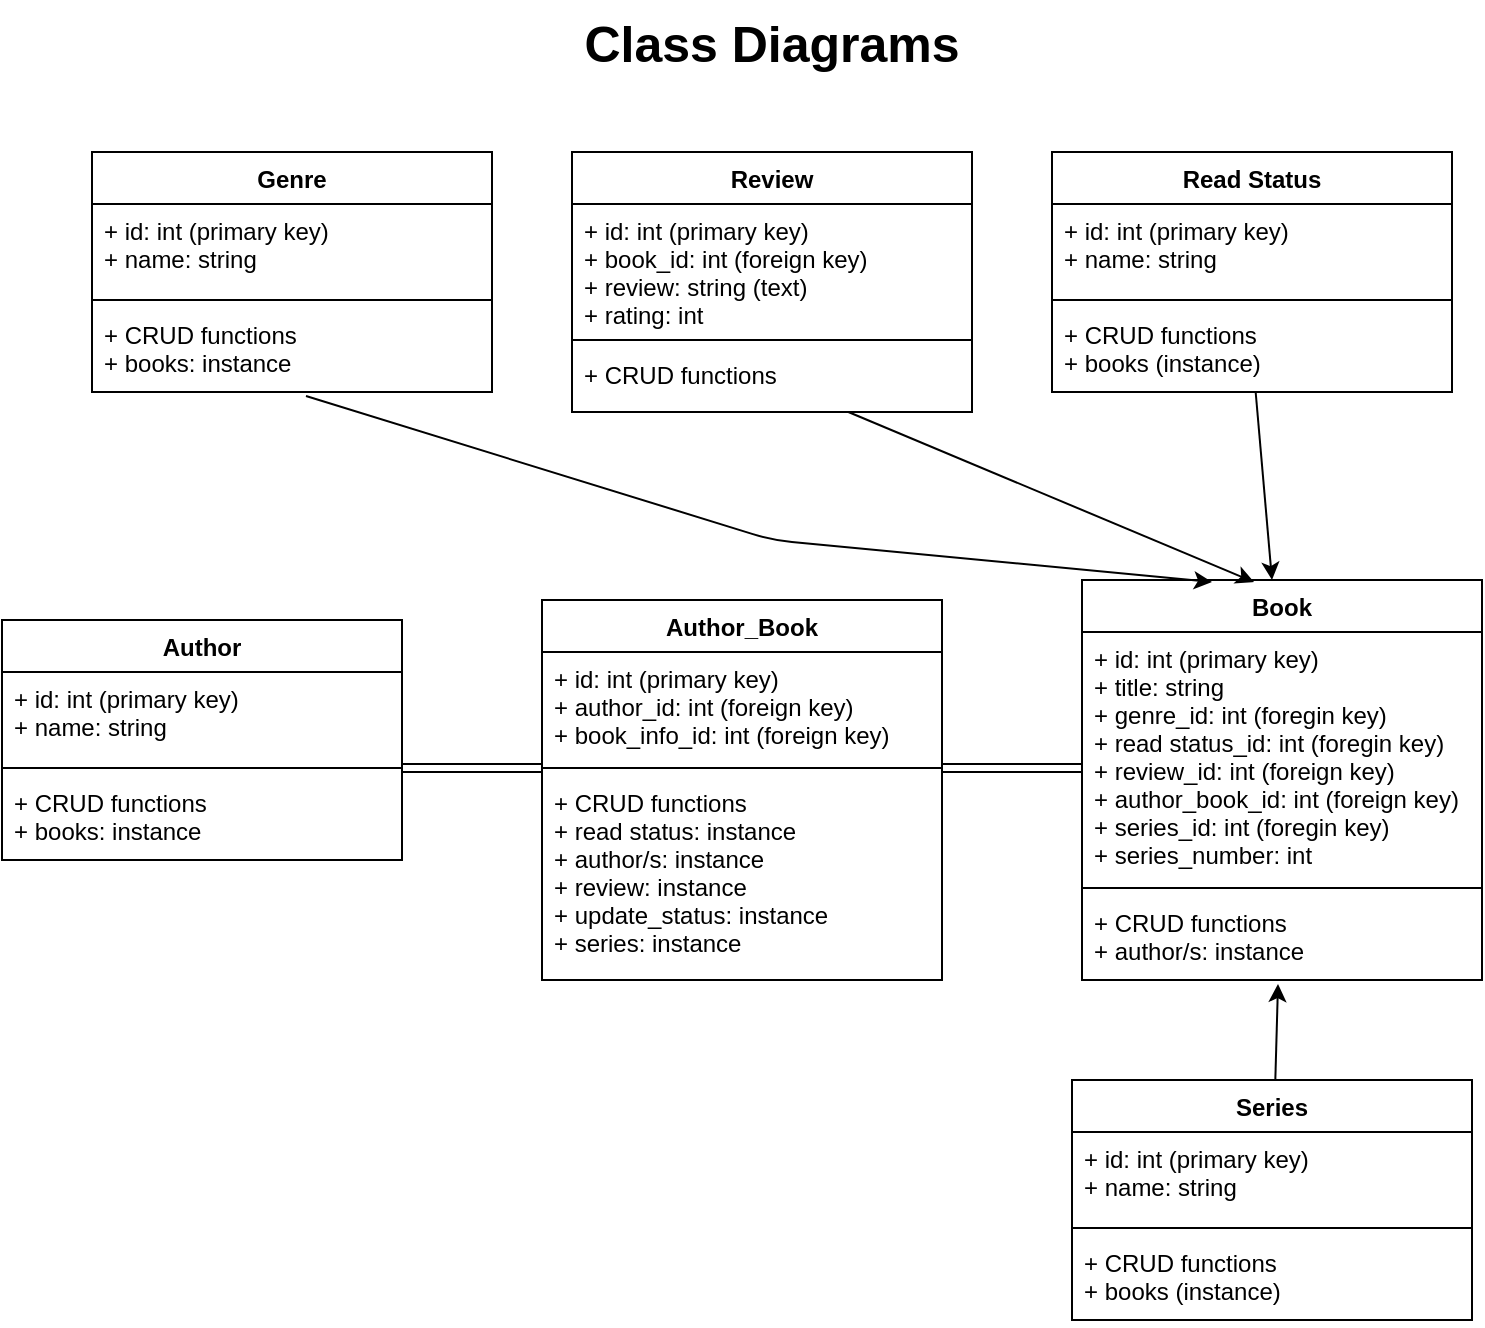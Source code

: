 <mxfile version="13.1.1" type="github" pages="2">
  <diagram id="C1gPSxNjRX8TwCL8wa5-" name="Page-1">
    <mxGraphModel dx="946" dy="623" grid="1" gridSize="10" guides="1" tooltips="1" connect="1" arrows="1" fold="1" page="1" pageScale="1" pageWidth="850" pageHeight="1100" math="0" shadow="0">
      <root>
        <mxCell id="0" />
        <mxCell id="1" parent="0" />
        <mxCell id="-E4F1-Qg-gtL-6UCbbfH-18" value="Read Status" style="swimlane;fontStyle=1;align=center;verticalAlign=top;childLayout=stackLayout;horizontal=1;startSize=26;horizontalStack=0;resizeParent=1;resizeParentMax=0;resizeLast=0;collapsible=1;marginBottom=0;" vertex="1" parent="1">
          <mxGeometry x="560" y="146" width="200" height="120" as="geometry" />
        </mxCell>
        <mxCell id="-E4F1-Qg-gtL-6UCbbfH-19" value="+ id: int (primary key)&#xa;+ name: string" style="text;strokeColor=none;fillColor=none;align=left;verticalAlign=top;spacingLeft=4;spacingRight=4;overflow=hidden;rotatable=0;points=[[0,0.5],[1,0.5]];portConstraint=eastwest;" vertex="1" parent="-E4F1-Qg-gtL-6UCbbfH-18">
          <mxGeometry y="26" width="200" height="44" as="geometry" />
        </mxCell>
        <mxCell id="-E4F1-Qg-gtL-6UCbbfH-20" value="" style="line;strokeWidth=1;fillColor=none;align=left;verticalAlign=middle;spacingTop=-1;spacingLeft=3;spacingRight=3;rotatable=0;labelPosition=right;points=[];portConstraint=eastwest;" vertex="1" parent="-E4F1-Qg-gtL-6UCbbfH-18">
          <mxGeometry y="70" width="200" height="8" as="geometry" />
        </mxCell>
        <mxCell id="-E4F1-Qg-gtL-6UCbbfH-21" value="+ CRUD functions&#xa;+ books (instance)" style="text;strokeColor=none;fillColor=none;align=left;verticalAlign=top;spacingLeft=4;spacingRight=4;overflow=hidden;rotatable=0;points=[[0,0.5],[1,0.5]];portConstraint=eastwest;" vertex="1" parent="-E4F1-Qg-gtL-6UCbbfH-18">
          <mxGeometry y="78" width="200" height="42" as="geometry" />
        </mxCell>
        <mxCell id="-E4F1-Qg-gtL-6UCbbfH-22" value="Review" style="swimlane;fontStyle=1;align=center;verticalAlign=top;childLayout=stackLayout;horizontal=1;startSize=26;horizontalStack=0;resizeParent=1;resizeParentMax=0;resizeLast=0;collapsible=1;marginBottom=0;" vertex="1" parent="1">
          <mxGeometry x="320" y="146" width="200" height="130" as="geometry" />
        </mxCell>
        <mxCell id="-E4F1-Qg-gtL-6UCbbfH-23" value="+ id: int (primary key)&#xa;+ book_id: int (foreign key)&#xa;+ review: string (text)&#xa;+ rating: int" style="text;strokeColor=none;fillColor=none;align=left;verticalAlign=top;spacingLeft=4;spacingRight=4;overflow=hidden;rotatable=0;points=[[0,0.5],[1,0.5]];portConstraint=eastwest;" vertex="1" parent="-E4F1-Qg-gtL-6UCbbfH-22">
          <mxGeometry y="26" width="200" height="64" as="geometry" />
        </mxCell>
        <mxCell id="-E4F1-Qg-gtL-6UCbbfH-24" value="" style="line;strokeWidth=1;fillColor=none;align=left;verticalAlign=middle;spacingTop=-1;spacingLeft=3;spacingRight=3;rotatable=0;labelPosition=right;points=[];portConstraint=eastwest;" vertex="1" parent="-E4F1-Qg-gtL-6UCbbfH-22">
          <mxGeometry y="90" width="200" height="8" as="geometry" />
        </mxCell>
        <mxCell id="-E4F1-Qg-gtL-6UCbbfH-25" value="+ CRUD functions" style="text;strokeColor=none;fillColor=none;align=left;verticalAlign=top;spacingLeft=4;spacingRight=4;overflow=hidden;rotatable=0;points=[[0,0.5],[1,0.5]];portConstraint=eastwest;" vertex="1" parent="-E4F1-Qg-gtL-6UCbbfH-22">
          <mxGeometry y="98" width="200" height="32" as="geometry" />
        </mxCell>
        <mxCell id="-E4F1-Qg-gtL-6UCbbfH-14" value="Genre" style="swimlane;fontStyle=1;align=center;verticalAlign=top;childLayout=stackLayout;horizontal=1;startSize=26;horizontalStack=0;resizeParent=1;resizeParentMax=0;resizeLast=0;collapsible=1;marginBottom=0;" vertex="1" parent="1">
          <mxGeometry x="80" y="146" width="200" height="120" as="geometry" />
        </mxCell>
        <mxCell id="-E4F1-Qg-gtL-6UCbbfH-15" value="+ id: int (primary key)&#xa;+ name: string" style="text;strokeColor=none;fillColor=none;align=left;verticalAlign=top;spacingLeft=4;spacingRight=4;overflow=hidden;rotatable=0;points=[[0,0.5],[1,0.5]];portConstraint=eastwest;" vertex="1" parent="-E4F1-Qg-gtL-6UCbbfH-14">
          <mxGeometry y="26" width="200" height="44" as="geometry" />
        </mxCell>
        <mxCell id="-E4F1-Qg-gtL-6UCbbfH-16" value="" style="line;strokeWidth=1;fillColor=none;align=left;verticalAlign=middle;spacingTop=-1;spacingLeft=3;spacingRight=3;rotatable=0;labelPosition=right;points=[];portConstraint=eastwest;" vertex="1" parent="-E4F1-Qg-gtL-6UCbbfH-14">
          <mxGeometry y="70" width="200" height="8" as="geometry" />
        </mxCell>
        <mxCell id="-E4F1-Qg-gtL-6UCbbfH-17" value="+ CRUD functions&#xa;+ books: instance" style="text;strokeColor=none;fillColor=none;align=left;verticalAlign=top;spacingLeft=4;spacingRight=4;overflow=hidden;rotatable=0;points=[[0,0.5],[1,0.5]];portConstraint=eastwest;" vertex="1" parent="-E4F1-Qg-gtL-6UCbbfH-14">
          <mxGeometry y="78" width="200" height="42" as="geometry" />
        </mxCell>
        <mxCell id="-E4F1-Qg-gtL-6UCbbfH-46" value="Class Diagrams" style="text;align=center;fontStyle=1;verticalAlign=top;spacingLeft=3;spacingRight=3;strokeColor=none;rotatable=0;points=[[0,0.5],[1,0.5]];portConstraint=eastwest;fillColor=none;fontSize=25;" vertex="1" parent="1">
          <mxGeometry x="380" y="70" width="80" height="26" as="geometry" />
        </mxCell>
        <mxCell id="-E4F1-Qg-gtL-6UCbbfH-26" value="Author" style="swimlane;fontStyle=1;align=center;verticalAlign=top;childLayout=stackLayout;horizontal=1;startSize=26;horizontalStack=0;resizeParent=1;resizeParentMax=0;resizeLast=0;collapsible=1;marginBottom=0;" vertex="1" parent="1">
          <mxGeometry x="35" y="380" width="200" height="120" as="geometry" />
        </mxCell>
        <mxCell id="-E4F1-Qg-gtL-6UCbbfH-27" value="+ id: int (primary key)&#xa;+ name: string" style="text;strokeColor=none;fillColor=none;align=left;verticalAlign=top;spacingLeft=4;spacingRight=4;overflow=hidden;rotatable=0;points=[[0,0.5],[1,0.5]];portConstraint=eastwest;" vertex="1" parent="-E4F1-Qg-gtL-6UCbbfH-26">
          <mxGeometry y="26" width="200" height="44" as="geometry" />
        </mxCell>
        <mxCell id="-E4F1-Qg-gtL-6UCbbfH-28" value="" style="line;strokeWidth=1;fillColor=none;align=left;verticalAlign=middle;spacingTop=-1;spacingLeft=3;spacingRight=3;rotatable=0;labelPosition=right;points=[];portConstraint=eastwest;" vertex="1" parent="-E4F1-Qg-gtL-6UCbbfH-26">
          <mxGeometry y="70" width="200" height="8" as="geometry" />
        </mxCell>
        <mxCell id="-E4F1-Qg-gtL-6UCbbfH-29" value="+ CRUD functions&#xa;+ books: instance" style="text;strokeColor=none;fillColor=none;align=left;verticalAlign=top;spacingLeft=4;spacingRight=4;overflow=hidden;rotatable=0;points=[[0,0.5],[1,0.5]];portConstraint=eastwest;" vertex="1" parent="-E4F1-Qg-gtL-6UCbbfH-26">
          <mxGeometry y="78" width="200" height="42" as="geometry" />
        </mxCell>
        <mxCell id="knAtv_P_lgSUC4raWtdb-6" value="" style="shape=link;html=1;fontSize=16;exitX=0.995;exitY=0.625;exitDx=0;exitDy=0;exitPerimeter=0;entryX=-0.005;entryY=-0.029;entryDx=0;entryDy=0;entryPerimeter=0;" edge="1" parent="1">
          <mxGeometry width="50" height="50" relative="1" as="geometry">
            <mxPoint x="235" y="454" as="sourcePoint" />
            <mxPoint x="305" y="454.042" as="targetPoint" />
          </mxGeometry>
        </mxCell>
        <mxCell id="knAtv_P_lgSUC4raWtdb-1" value="Author_Book" style="swimlane;fontStyle=1;align=center;verticalAlign=top;childLayout=stackLayout;horizontal=1;startSize=26;horizontalStack=0;resizeParent=1;resizeParentMax=0;resizeLast=0;collapsible=1;marginBottom=0;" vertex="1" parent="1">
          <mxGeometry x="305" y="370" width="200" height="190" as="geometry" />
        </mxCell>
        <mxCell id="knAtv_P_lgSUC4raWtdb-2" value="+ id: int (primary key)&#xa;+ author_id: int (foreign key)&#xa;+ book_info_id: int (foreign key)" style="text;strokeColor=none;fillColor=none;align=left;verticalAlign=top;spacingLeft=4;spacingRight=4;overflow=hidden;rotatable=0;points=[[0,0.5],[1,0.5]];portConstraint=eastwest;" vertex="1" parent="knAtv_P_lgSUC4raWtdb-1">
          <mxGeometry y="26" width="200" height="54" as="geometry" />
        </mxCell>
        <mxCell id="knAtv_P_lgSUC4raWtdb-3" value="" style="line;strokeWidth=1;fillColor=none;align=left;verticalAlign=middle;spacingTop=-1;spacingLeft=3;spacingRight=3;rotatable=0;labelPosition=right;points=[];portConstraint=eastwest;" vertex="1" parent="knAtv_P_lgSUC4raWtdb-1">
          <mxGeometry y="80" width="200" height="8" as="geometry" />
        </mxCell>
        <mxCell id="knAtv_P_lgSUC4raWtdb-4" value="+ CRUD functions&#xa;+ read status: instance&#xa;+ author/s: instance&#xa;+ review: instance&#xa;+ update_status: instance&#xa;+ series: instance" style="text;strokeColor=none;fillColor=none;align=left;verticalAlign=top;spacingLeft=4;spacingRight=4;overflow=hidden;rotatable=0;points=[[0,0.5],[1,0.5]];portConstraint=eastwest;" vertex="1" parent="knAtv_P_lgSUC4raWtdb-1">
          <mxGeometry y="88" width="200" height="102" as="geometry" />
        </mxCell>
        <mxCell id="knAtv_P_lgSUC4raWtdb-7" value="" style="shape=link;html=1;fontSize=16;exitX=0.995;exitY=0.625;exitDx=0;exitDy=0;exitPerimeter=0;entryX=-0.005;entryY=-0.029;entryDx=0;entryDy=0;entryPerimeter=0;" edge="1" parent="1">
          <mxGeometry width="50" height="50" relative="1" as="geometry">
            <mxPoint x="505" y="454" as="sourcePoint" />
            <mxPoint x="575" y="454.042" as="targetPoint" />
          </mxGeometry>
        </mxCell>
        <mxCell id="-E4F1-Qg-gtL-6UCbbfH-10" value="Book" style="swimlane;fontStyle=1;align=center;verticalAlign=top;childLayout=stackLayout;horizontal=1;startSize=26;horizontalStack=0;resizeParent=1;resizeParentMax=0;resizeLast=0;collapsible=1;marginBottom=0;" vertex="1" parent="1">
          <mxGeometry x="575" y="360" width="200" height="200" as="geometry" />
        </mxCell>
        <mxCell id="-E4F1-Qg-gtL-6UCbbfH-11" value="+ id: int (primary key)&#xa;+ title: string&#xa;+ genre_id: int (foregin key)&#xa;+ read status_id: int (foregin key)&#xa;+ review_id: int (foreign key)&#xa;+ author_book_id: int (foreign key)&#xa;+ series_id: int (foregin key)&#xa;+ series_number: int" style="text;strokeColor=none;fillColor=none;align=left;verticalAlign=top;spacingLeft=4;spacingRight=4;overflow=hidden;rotatable=0;points=[[0,0.5],[1,0.5]];portConstraint=eastwest;" vertex="1" parent="-E4F1-Qg-gtL-6UCbbfH-10">
          <mxGeometry y="26" width="200" height="124" as="geometry" />
        </mxCell>
        <mxCell id="-E4F1-Qg-gtL-6UCbbfH-12" value="" style="line;strokeWidth=1;fillColor=none;align=left;verticalAlign=middle;spacingTop=-1;spacingLeft=3;spacingRight=3;rotatable=0;labelPosition=right;points=[];portConstraint=eastwest;" vertex="1" parent="-E4F1-Qg-gtL-6UCbbfH-10">
          <mxGeometry y="150" width="200" height="8" as="geometry" />
        </mxCell>
        <mxCell id="-E4F1-Qg-gtL-6UCbbfH-13" value="+ CRUD functions&#xa;+ author/s: instance" style="text;strokeColor=none;fillColor=none;align=left;verticalAlign=top;spacingLeft=4;spacingRight=4;overflow=hidden;rotatable=0;points=[[0,0.5],[1,0.5]];portConstraint=eastwest;" vertex="1" parent="-E4F1-Qg-gtL-6UCbbfH-10">
          <mxGeometry y="158" width="200" height="42" as="geometry" />
        </mxCell>
        <mxCell id="knAtv_P_lgSUC4raWtdb-8" value="" style="endArrow=classic;html=1;fontSize=16;entryX=0.43;entryY=0.005;entryDx=0;entryDy=0;entryPerimeter=0;" edge="1" parent="1" source="-E4F1-Qg-gtL-6UCbbfH-25" target="-E4F1-Qg-gtL-6UCbbfH-10">
          <mxGeometry width="50" height="50" relative="1" as="geometry">
            <mxPoint x="390" y="490" as="sourcePoint" />
            <mxPoint x="440" y="440" as="targetPoint" />
          </mxGeometry>
        </mxCell>
        <mxCell id="-E4F1-Qg-gtL-6UCbbfH-30" value="Series" style="swimlane;fontStyle=1;align=center;verticalAlign=top;childLayout=stackLayout;horizontal=1;startSize=26;horizontalStack=0;resizeParent=1;resizeParentMax=0;resizeLast=0;collapsible=1;marginBottom=0;" vertex="1" parent="1">
          <mxGeometry x="570" y="610" width="200" height="120" as="geometry" />
        </mxCell>
        <mxCell id="-E4F1-Qg-gtL-6UCbbfH-31" value="+ id: int (primary key)&#xa;+ name: string" style="text;strokeColor=none;fillColor=none;align=left;verticalAlign=top;spacingLeft=4;spacingRight=4;overflow=hidden;rotatable=0;points=[[0,0.5],[1,0.5]];portConstraint=eastwest;" vertex="1" parent="-E4F1-Qg-gtL-6UCbbfH-30">
          <mxGeometry y="26" width="200" height="44" as="geometry" />
        </mxCell>
        <mxCell id="-E4F1-Qg-gtL-6UCbbfH-32" value="" style="line;strokeWidth=1;fillColor=none;align=left;verticalAlign=middle;spacingTop=-1;spacingLeft=3;spacingRight=3;rotatable=0;labelPosition=right;points=[];portConstraint=eastwest;" vertex="1" parent="-E4F1-Qg-gtL-6UCbbfH-30">
          <mxGeometry y="70" width="200" height="8" as="geometry" />
        </mxCell>
        <mxCell id="-E4F1-Qg-gtL-6UCbbfH-33" value="+ CRUD functions&#xa;+ books (instance)" style="text;strokeColor=none;fillColor=none;align=left;verticalAlign=top;spacingLeft=4;spacingRight=4;overflow=hidden;rotatable=0;points=[[0,0.5],[1,0.5]];portConstraint=eastwest;" vertex="1" parent="-E4F1-Qg-gtL-6UCbbfH-30">
          <mxGeometry y="78" width="200" height="42" as="geometry" />
        </mxCell>
        <mxCell id="knAtv_P_lgSUC4raWtdb-9" value="" style="endArrow=classic;html=1;fontSize=16;exitX=0.535;exitY=1.048;exitDx=0;exitDy=0;exitPerimeter=0;" edge="1" parent="1" source="-E4F1-Qg-gtL-6UCbbfH-17">
          <mxGeometry width="50" height="50" relative="1" as="geometry">
            <mxPoint x="470.96" y="286" as="sourcePoint" />
            <mxPoint x="640" y="361" as="targetPoint" />
            <Array as="points">
              <mxPoint x="420" y="340" />
            </Array>
          </mxGeometry>
        </mxCell>
        <mxCell id="knAtv_P_lgSUC4raWtdb-10" value="" style="endArrow=classic;html=1;fontSize=16;" edge="1" parent="1" source="-E4F1-Qg-gtL-6UCbbfH-21">
          <mxGeometry width="50" height="50" relative="1" as="geometry">
            <mxPoint x="470.96" y="286" as="sourcePoint" />
            <mxPoint x="670" y="360" as="targetPoint" />
          </mxGeometry>
        </mxCell>
        <mxCell id="knAtv_P_lgSUC4raWtdb-11" value="" style="endArrow=classic;html=1;fontSize=16;entryX=0.49;entryY=1.048;entryDx=0;entryDy=0;entryPerimeter=0;" edge="1" parent="1" source="-E4F1-Qg-gtL-6UCbbfH-30" target="-E4F1-Qg-gtL-6UCbbfH-13">
          <mxGeometry width="50" height="50" relative="1" as="geometry">
            <mxPoint x="504.996" y="620" as="sourcePoint" />
            <mxPoint x="513.17" y="714" as="targetPoint" />
          </mxGeometry>
        </mxCell>
      </root>
    </mxGraphModel>
  </diagram>
  <diagram id="Rm5c_qq7Kwh50CmvK04I" name="Page-2">
    <mxGraphModel dx="1113" dy="733" grid="1" gridSize="10" guides="1" tooltips="1" connect="1" arrows="1" fold="1" page="1" pageScale="1" pageWidth="850" pageHeight="1100" math="0" shadow="0">
      <root>
        <mxCell id="5vQVw6e9fJvFZ6SZHTXO-0" />
        <mxCell id="5vQVw6e9fJvFZ6SZHTXO-1" parent="5vQVw6e9fJvFZ6SZHTXO-0" />
        <mxCell id="SH11-9u39fR8o74BDJ0j-0" value="Use Case Diagram" style="text;align=center;fontStyle=1;verticalAlign=top;spacingLeft=3;spacingRight=3;strokeColor=none;rotatable=0;points=[[0,0.5],[1,0.5]];portConstraint=eastwest;fillColor=none;fontSize=25;" vertex="1" parent="5vQVw6e9fJvFZ6SZHTXO-1">
          <mxGeometry x="385" y="70" width="80" height="26" as="geometry" />
        </mxCell>
        <mxCell id="umE3kB2d1-_Bfy2kwvn5-0" value="Book Collection&lt;br&gt;Owner" style="shape=umlActor;verticalLabelPosition=bottom;labelBackgroundColor=#ffffff;verticalAlign=top;html=1;fillColor=none;fontSize=25;" vertex="1" parent="5vQVw6e9fJvFZ6SZHTXO-1">
          <mxGeometry x="100" y="270" width="30" height="60" as="geometry" />
        </mxCell>
        <mxCell id="umE3kB2d1-_Bfy2kwvn5-3" value="" style="shape=cube;whiteSpace=wrap;html=1;boundedLbl=1;backgroundOutline=1;darkOpacity=0.05;darkOpacity2=0.1;fillColor=none;fontSize=25;" vertex="1" parent="5vQVw6e9fJvFZ6SZHTXO-1">
          <mxGeometry x="670" y="270" width="120" height="80" as="geometry" />
        </mxCell>
        <mxCell id="umE3kB2d1-_Bfy2kwvn5-4" value="Library" style="text;html=1;strokeColor=none;fillColor=none;align=center;verticalAlign=middle;whiteSpace=wrap;rounded=0;fontSize=25;" vertex="1" parent="5vQVw6e9fJvFZ6SZHTXO-1">
          <mxGeometry x="710" y="370" width="40" height="20" as="geometry" />
        </mxCell>
        <mxCell id="umE3kB2d1-_Bfy2kwvn5-12" value="Add/delete books to and from the database" style="text;html=1;strokeColor=none;fillColor=none;align=center;verticalAlign=middle;whiteSpace=wrap;rounded=0;fontSize=16;" vertex="1" parent="5vQVw6e9fJvFZ6SZHTXO-1">
          <mxGeometry x="260" y="130" width="330" height="20" as="geometry" />
        </mxCell>
        <mxCell id="umE3kB2d1-_Bfy2kwvn5-13" value="" style="endArrow=classic;html=1;fontSize=25;" edge="1" parent="5vQVw6e9fJvFZ6SZHTXO-1" source="umE3kB2d1-_Bfy2kwvn5-0">
          <mxGeometry width="50" height="50" relative="1" as="geometry">
            <mxPoint x="430" y="430" as="sourcePoint" />
            <mxPoint x="660" y="303" as="targetPoint" />
          </mxGeometry>
        </mxCell>
        <mxCell id="umE3kB2d1-_Bfy2kwvn5-14" value="Update the read status of books in the database" style="text;html=1;strokeColor=none;fillColor=none;align=center;verticalAlign=middle;whiteSpace=wrap;rounded=0;fontSize=16;" vertex="1" parent="5vQVw6e9fJvFZ6SZHTXO-1">
          <mxGeometry x="190" y="150" width="470" height="20" as="geometry" />
        </mxCell>
        <mxCell id="umE3kB2d1-_Bfy2kwvn5-15" value="Add a review for a book in the database" style="text;html=1;strokeColor=none;fillColor=none;align=center;verticalAlign=middle;whiteSpace=wrap;rounded=0;fontSize=16;" vertex="1" parent="5vQVw6e9fJvFZ6SZHTXO-1">
          <mxGeometry x="190" y="170" width="470" height="20" as="geometry" />
        </mxCell>
        <mxCell id="umE3kB2d1-_Bfy2kwvn5-16" value="Add/delete authors to and from the database" style="text;html=1;strokeColor=none;fillColor=none;align=center;verticalAlign=middle;whiteSpace=wrap;rounded=0;fontSize=16;" vertex="1" parent="5vQVw6e9fJvFZ6SZHTXO-1">
          <mxGeometry x="190" y="190" width="470" height="20" as="geometry" />
        </mxCell>
        <mxCell id="umE3kB2d1-_Bfy2kwvn5-17" value="Obtain a random book that&#39;s been reviewed" style="text;html=1;strokeColor=none;fillColor=none;align=center;verticalAlign=middle;whiteSpace=wrap;rounded=0;fontSize=16;" vertex="1" parent="5vQVw6e9fJvFZ6SZHTXO-1">
          <mxGeometry x="190" y="210" width="470" height="20" as="geometry" />
        </mxCell>
        <mxCell id="umE3kB2d1-_Bfy2kwvn5-18" value="Obtain a random book that&#39;s unread" style="text;html=1;strokeColor=none;fillColor=none;align=center;verticalAlign=middle;whiteSpace=wrap;rounded=0;fontSize=16;" vertex="1" parent="5vQVw6e9fJvFZ6SZHTXO-1">
          <mxGeometry x="190" y="230" width="470" height="20" as="geometry" />
        </mxCell>
        <mxCell id="umE3kB2d1-_Bfy2kwvn5-19" value="Obtain lists of books by author, genre, series, read status etc.&amp;nbsp;" style="text;html=1;strokeColor=none;fillColor=none;align=center;verticalAlign=middle;whiteSpace=wrap;rounded=0;fontSize=16;" vertex="1" parent="5vQVw6e9fJvFZ6SZHTXO-1">
          <mxGeometry x="190" y="250" width="470" height="20" as="geometry" />
        </mxCell>
      </root>
    </mxGraphModel>
  </diagram>
</mxfile>
